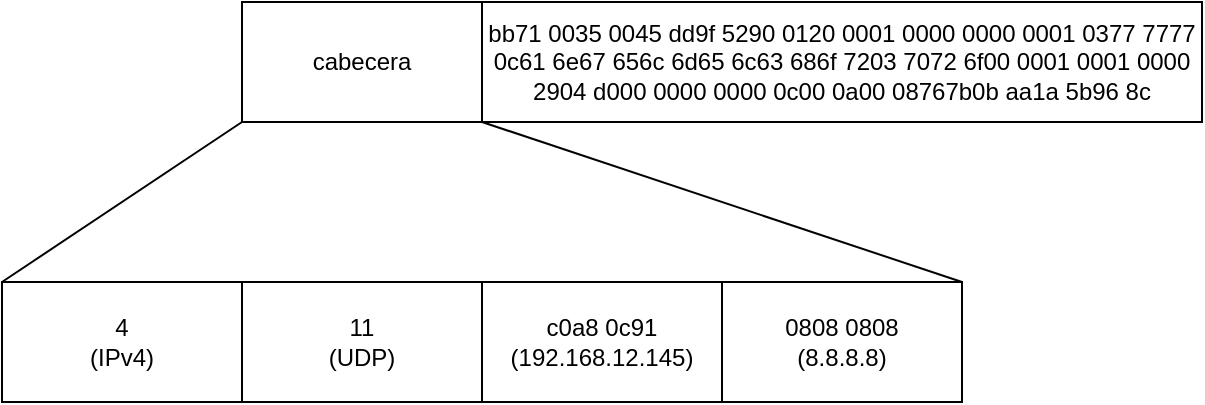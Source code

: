 <mxfile version="28.2.4">
  <diagram name="Page-1" id="MdtQHWE365CePKhpas0K">
    <mxGraphModel dx="548" dy="398" grid="1" gridSize="10" guides="1" tooltips="1" connect="1" arrows="1" fold="1" page="1" pageScale="1" pageWidth="827" pageHeight="1169" math="0" shadow="0">
      <root>
        <mxCell id="0" />
        <mxCell id="1" parent="0" />
        <mxCell id="DRfZeKq4RXIR7uO2mwEg-9" value="" style="group" vertex="1" connectable="0" parent="1">
          <mxGeometry x="114" y="485" width="600" height="200" as="geometry" />
        </mxCell>
        <mxCell id="DRfZeKq4RXIR7uO2mwEg-7" style="edgeStyle=none;curved=1;rounded=0;orthogonalLoop=1;jettySize=auto;html=1;exitX=1;exitY=1;exitDx=0;exitDy=0;fontSize=12;startSize=8;endSize=8;entryX=1;entryY=0;entryDx=0;entryDy=0;endArrow=none;endFill=0;" edge="1" parent="DRfZeKq4RXIR7uO2mwEg-9" source="qYFslLlZFKgtKI9ZPii0-1" target="DRfZeKq4RXIR7uO2mwEg-6">
          <mxGeometry relative="1" as="geometry">
            <mxPoint x="460" y="130" as="targetPoint" />
          </mxGeometry>
        </mxCell>
        <mxCell id="DRfZeKq4RXIR7uO2mwEg-8" style="edgeStyle=none;curved=1;rounded=0;orthogonalLoop=1;jettySize=auto;html=1;exitX=0;exitY=1;exitDx=0;exitDy=0;entryX=0;entryY=0;entryDx=0;entryDy=0;fontSize=12;startSize=8;endSize=8;endArrow=none;endFill=0;" edge="1" parent="DRfZeKq4RXIR7uO2mwEg-9" source="qYFslLlZFKgtKI9ZPii0-1" target="DRfZeKq4RXIR7uO2mwEg-4">
          <mxGeometry relative="1" as="geometry" />
        </mxCell>
        <mxCell id="qYFslLlZFKgtKI9ZPii0-1" value="cabecera" style="rounded=0;whiteSpace=wrap;html=1;" parent="DRfZeKq4RXIR7uO2mwEg-9" vertex="1">
          <mxGeometry x="120" width="120" height="60" as="geometry" />
        </mxCell>
        <mxCell id="DRfZeKq4RXIR7uO2mwEg-1" value="&lt;div&gt;bb71 0035 0045 dd9f 5290 0120 0001 0000 0000 0001 0377 7777&lt;/div&gt;&lt;div&gt;0c61 6e67 656c 6d65 6c63 686f 7203 7072 6f00 0001 0001 0000&lt;/div&gt;&lt;div&gt;2904 d000 0000 0000 0c00 0a00 08767b0b aa1a 5b96 8c&lt;/div&gt;" style="rounded=0;whiteSpace=wrap;html=1;fontColor=light-dark(#000000,#FFFF00);" vertex="1" parent="DRfZeKq4RXIR7uO2mwEg-9">
          <mxGeometry x="240" width="360" height="60" as="geometry" />
        </mxCell>
        <mxCell id="DRfZeKq4RXIR7uO2mwEg-3" value="11&lt;div&gt;(UDP)&lt;/div&gt;" style="rounded=0;whiteSpace=wrap;html=1;fontColor=light-dark(#000000,#FF0000);" vertex="1" parent="DRfZeKq4RXIR7uO2mwEg-9">
          <mxGeometry x="120" y="140" width="120" height="60" as="geometry" />
        </mxCell>
        <mxCell id="DRfZeKq4RXIR7uO2mwEg-4" value="&lt;div&gt;4&lt;/div&gt;&lt;div&gt;(IPv4)&lt;/div&gt;" style="rounded=0;whiteSpace=wrap;html=1;fontColor=light-dark(#000000,#00FF00);" vertex="1" parent="DRfZeKq4RXIR7uO2mwEg-9">
          <mxGeometry y="140" width="120" height="60" as="geometry" />
        </mxCell>
        <mxCell id="DRfZeKq4RXIR7uO2mwEg-5" value="&lt;div&gt;c0a8 0c91&lt;/div&gt;&lt;div&gt;(192.168.12.145)&lt;/div&gt;" style="rounded=0;whiteSpace=wrap;html=1;fontColor=light-dark(#000000,#00FFFF);" vertex="1" parent="DRfZeKq4RXIR7uO2mwEg-9">
          <mxGeometry x="240" y="140" width="120" height="60" as="geometry" />
        </mxCell>
        <mxCell id="DRfZeKq4RXIR7uO2mwEg-6" value="0808 0808&lt;div&gt;(8.8.8.8)&lt;/div&gt;" style="rounded=0;whiteSpace=wrap;html=1;fontColor=light-dark(#000000,#FF00FF);" vertex="1" parent="DRfZeKq4RXIR7uO2mwEg-9">
          <mxGeometry x="360" y="140" width="120" height="60" as="geometry" />
        </mxCell>
      </root>
    </mxGraphModel>
  </diagram>
</mxfile>
